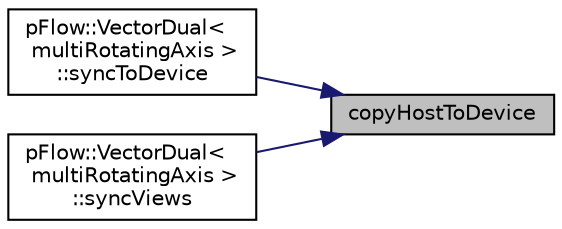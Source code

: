 digraph "copyHostToDevice"
{
 // LATEX_PDF_SIZE
  edge [fontname="Helvetica",fontsize="10",labelfontname="Helvetica",labelfontsize="10"];
  node [fontname="Helvetica",fontsize="10",shape=record];
  rankdir="RL";
  Node1 [label="copyHostToDevice",height=0.2,width=0.4,color="black", fillcolor="grey75", style="filled", fontcolor="black",tooltip=" "];
  Node1 -> Node2 [dir="back",color="midnightblue",fontsize="10",style="solid",fontname="Helvetica"];
  Node2 [label="pFlow::VectorDual\<\l multiRotatingAxis \>\l::syncToDevice",height=0.2,width=0.4,color="black", fillcolor="white", style="filled",URL="$classpFlow_1_1VectorDual.html#a8d9534a03d0c28450220697694c6732f",tooltip=" "];
  Node1 -> Node3 [dir="back",color="midnightblue",fontsize="10",style="solid",fontname="Helvetica"];
  Node3 [label="pFlow::VectorDual\<\l multiRotatingAxis \>\l::syncViews",height=0.2,width=0.4,color="black", fillcolor="white", style="filled",URL="$classpFlow_1_1VectorDual.html#ac892320cd9efccbc7cc40e4a9ce5837c",tooltip=" "];
}
